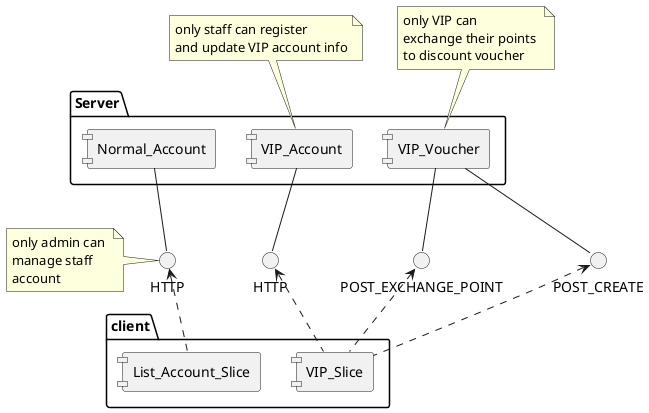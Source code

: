 @startuml

skinparam componentStyle uml1

interface HTTP
interface HTTP as H2
interface POST_CREATE
interface POST_EXCHANGE_POINT


package Server {
    [VIP_Account]
    [Normal_Account]
    [VIP_Voucher]
}

package client {
    [VIP_Slice] 
    [List_Account_Slice]
}

[Normal_Account] -- HTTP
[VIP_Account]-- H2
[VIP_Voucher] -- POST_CREATE
[VIP_Voucher] -- POST_EXCHANGE_POINT

[List_Account_Slice] .up.> HTTP
[VIP_Slice] .up.> H2
[VIP_Slice] .up.> POST_CREATE
[VIP_Slice] .up.> POST_EXCHANGE_POINT

note left of HTTP
    only admin can 
    manage staff 
    account
end note

note top of [VIP_Account]
    only staff can register
    and update VIP account info
end note

note top of [VIP_Voucher]
    only VIP can 
    exchange their points 
    to discount voucher
end note

@enduml
